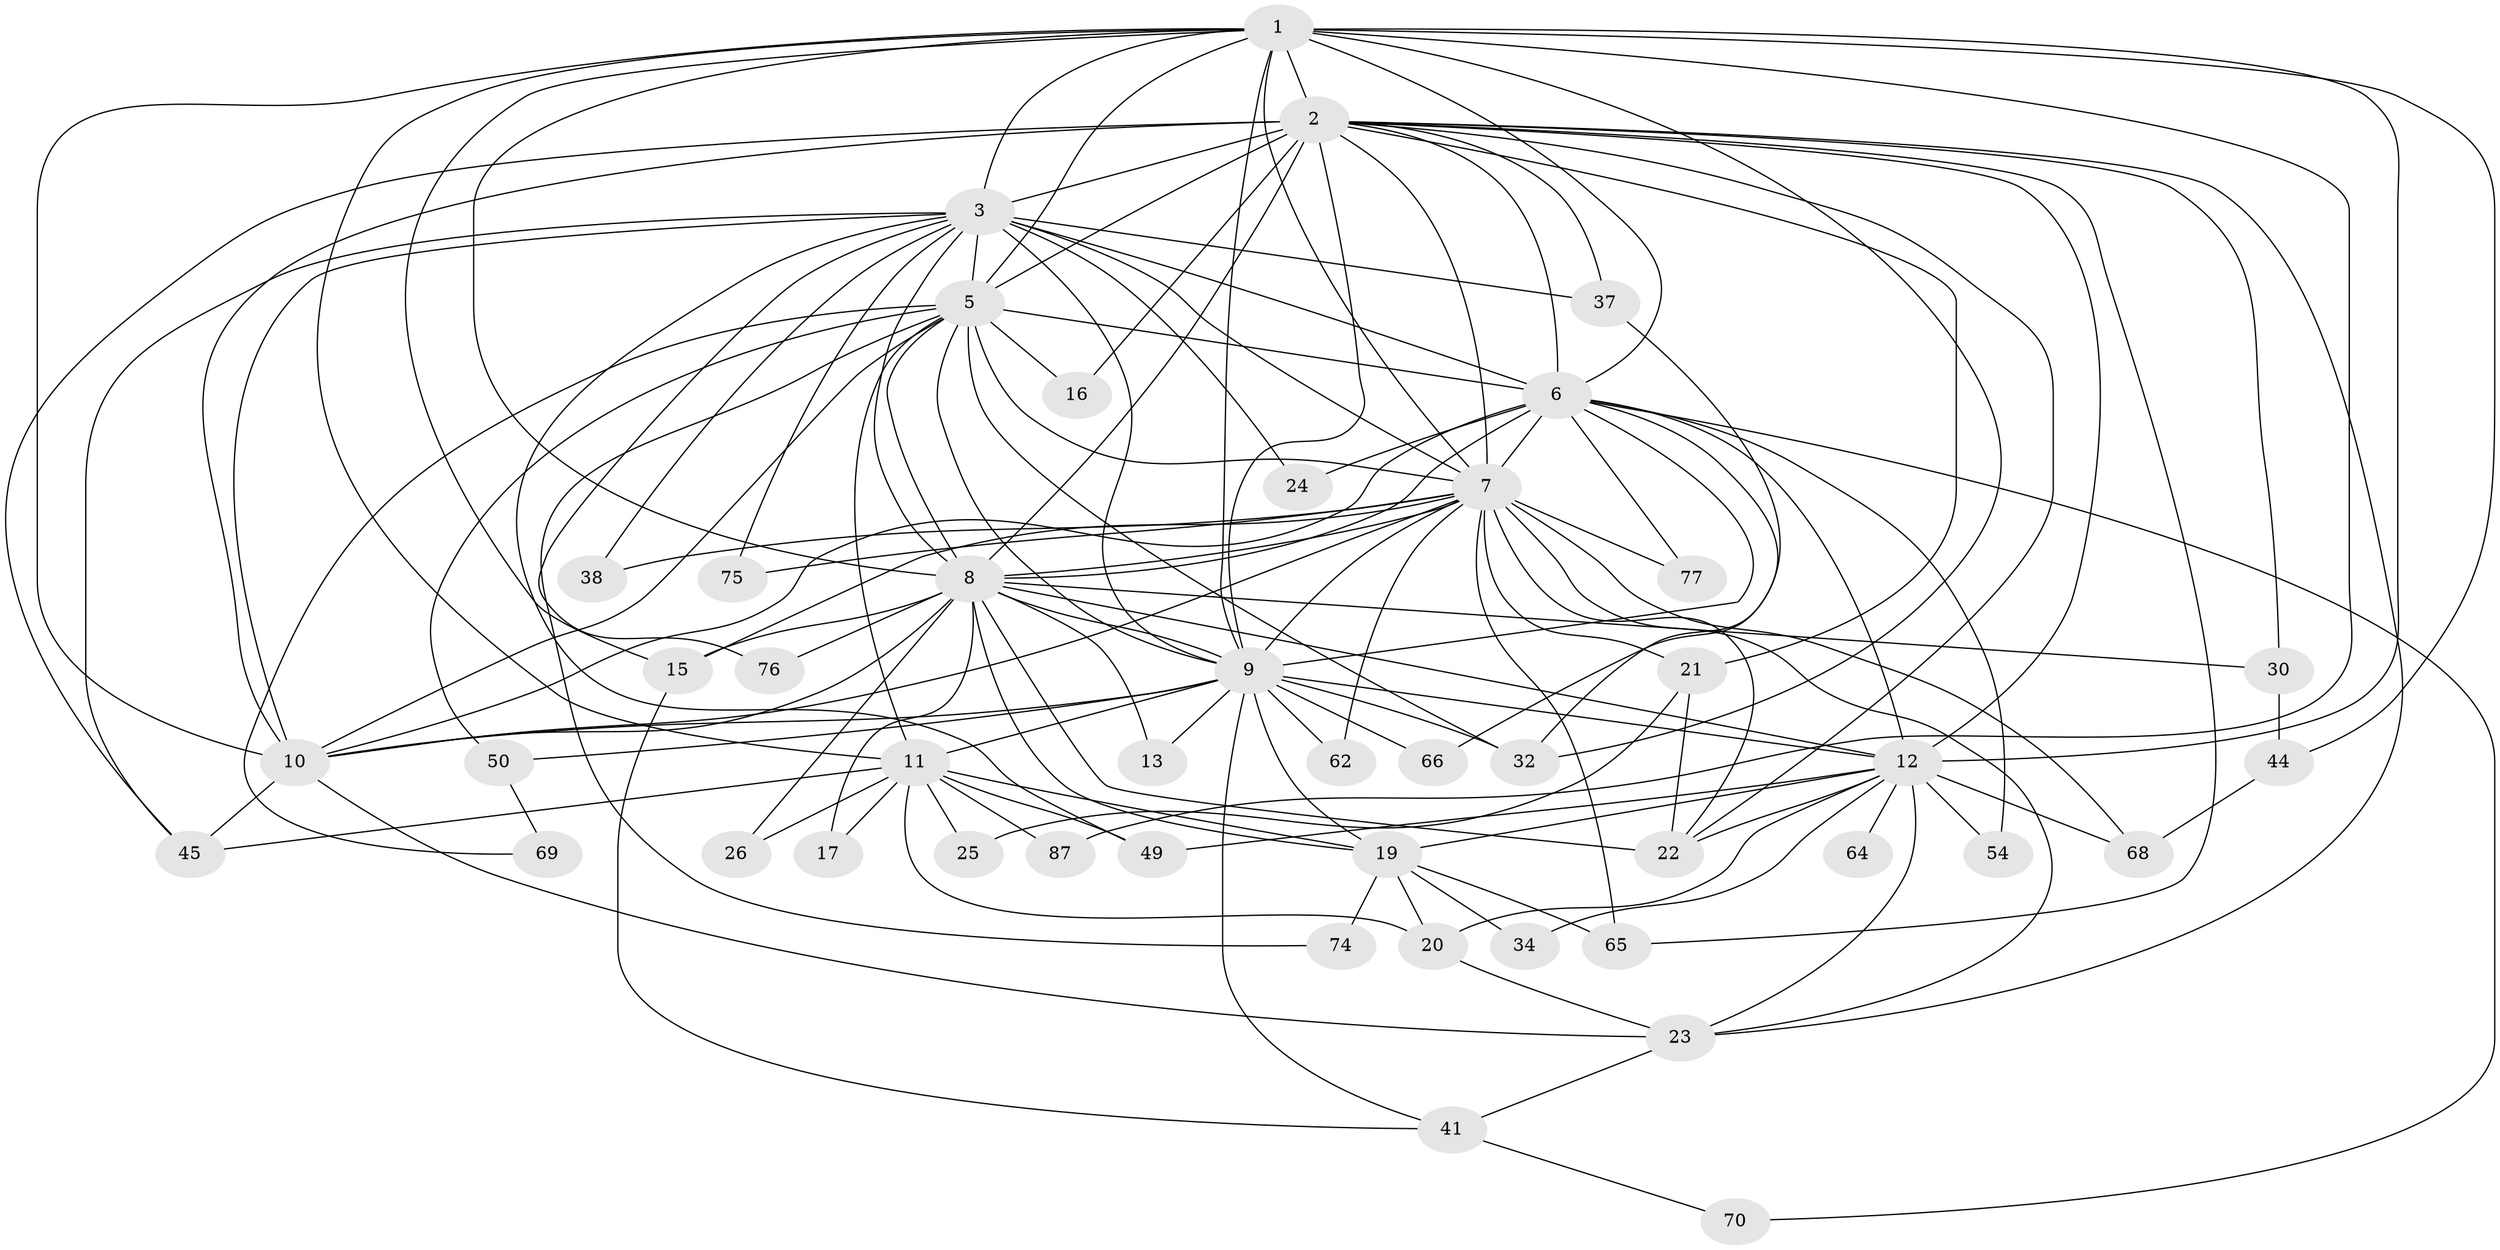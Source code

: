 // original degree distribution, {19: 0.03260869565217391, 18: 0.03260869565217391, 14: 0.010869565217391304, 22: 0.010869565217391304, 21: 0.010869565217391304, 12: 0.010869565217391304, 11: 0.010869565217391304, 5: 0.043478260869565216, 2: 0.5108695652173914, 3: 0.1956521739130435, 4: 0.09782608695652174, 8: 0.010869565217391304, 9: 0.010869565217391304, 6: 0.010869565217391304}
// Generated by graph-tools (version 1.1) at 2025/14/03/09/25 04:14:05]
// undirected, 46 vertices, 131 edges
graph export_dot {
graph [start="1"]
  node [color=gray90,style=filled];
  1 [super="+42"];
  2 [super="+29+18+88+86+4"];
  3;
  5;
  6 [super="+60+35+39"];
  7 [super="+28"];
  8 [super="+14"];
  9 [super="+63"];
  10;
  11 [super="+52"];
  12 [super="+27+71"];
  13;
  15 [super="+43"];
  16;
  17;
  19 [super="+47"];
  20 [super="+82"];
  21;
  22 [super="+31"];
  23 [super="+67"];
  24;
  25;
  26;
  30;
  32 [super="+83+92+59"];
  34;
  37;
  38;
  41 [super="+61"];
  44;
  45 [super="+90+56"];
  49 [super="+55"];
  50;
  54;
  62;
  64;
  65 [super="+91"];
  66;
  68 [super="+78"];
  69;
  70;
  74;
  75;
  76;
  77;
  87;
  1 -- 2 [weight=3];
  1 -- 3 [weight=2];
  1 -- 5;
  1 -- 6;
  1 -- 7;
  1 -- 8;
  1 -- 9;
  1 -- 10;
  1 -- 12 [weight=2];
  1 -- 15;
  1 -- 32;
  1 -- 44;
  1 -- 87;
  1 -- 11;
  2 -- 3 [weight=3];
  2 -- 5 [weight=3];
  2 -- 6 [weight=2];
  2 -- 7 [weight=2];
  2 -- 8 [weight=3];
  2 -- 9 [weight=3];
  2 -- 10 [weight=3];
  2 -- 16;
  2 -- 21;
  2 -- 37;
  2 -- 65;
  2 -- 45;
  2 -- 23;
  2 -- 12 [weight=2];
  2 -- 22;
  2 -- 30;
  3 -- 5;
  3 -- 6;
  3 -- 7;
  3 -- 8;
  3 -- 9;
  3 -- 10;
  3 -- 24;
  3 -- 37;
  3 -- 38;
  3 -- 45;
  3 -- 75;
  3 -- 76;
  3 -- 49;
  5 -- 6 [weight=2];
  5 -- 7;
  5 -- 8;
  5 -- 9;
  5 -- 10;
  5 -- 11;
  5 -- 16;
  5 -- 32 [weight=2];
  5 -- 50;
  5 -- 69;
  5 -- 74;
  6 -- 7 [weight=3];
  6 -- 8;
  6 -- 9;
  6 -- 10;
  6 -- 24;
  6 -- 54;
  6 -- 77;
  6 -- 32;
  6 -- 70;
  6 -- 12 [weight=3];
  7 -- 8 [weight=3];
  7 -- 9;
  7 -- 10;
  7 -- 21;
  7 -- 22;
  7 -- 38;
  7 -- 62;
  7 -- 65;
  7 -- 75;
  7 -- 77;
  7 -- 15;
  7 -- 68;
  7 -- 23;
  8 -- 9;
  8 -- 10;
  8 -- 13;
  8 -- 15;
  8 -- 17;
  8 -- 26;
  8 -- 30;
  8 -- 76;
  8 -- 19;
  8 -- 22;
  8 -- 12 [weight=2];
  9 -- 10;
  9 -- 11;
  9 -- 12 [weight=2];
  9 -- 13;
  9 -- 19;
  9 -- 41;
  9 -- 50;
  9 -- 62;
  9 -- 32;
  9 -- 66;
  10 -- 23;
  10 -- 45;
  11 -- 17;
  11 -- 19;
  11 -- 20;
  11 -- 25;
  11 -- 26;
  11 -- 45;
  11 -- 49;
  11 -- 87;
  12 -- 20;
  12 -- 64 [weight=2];
  12 -- 34;
  12 -- 68 [weight=2];
  12 -- 49;
  12 -- 19;
  12 -- 22 [weight=2];
  12 -- 23;
  12 -- 54;
  15 -- 41;
  19 -- 20;
  19 -- 34;
  19 -- 65;
  19 -- 74;
  20 -- 23;
  21 -- 22;
  21 -- 25;
  23 -- 41;
  30 -- 44;
  37 -- 66;
  41 -- 70;
  44 -- 68;
  50 -- 69;
}
